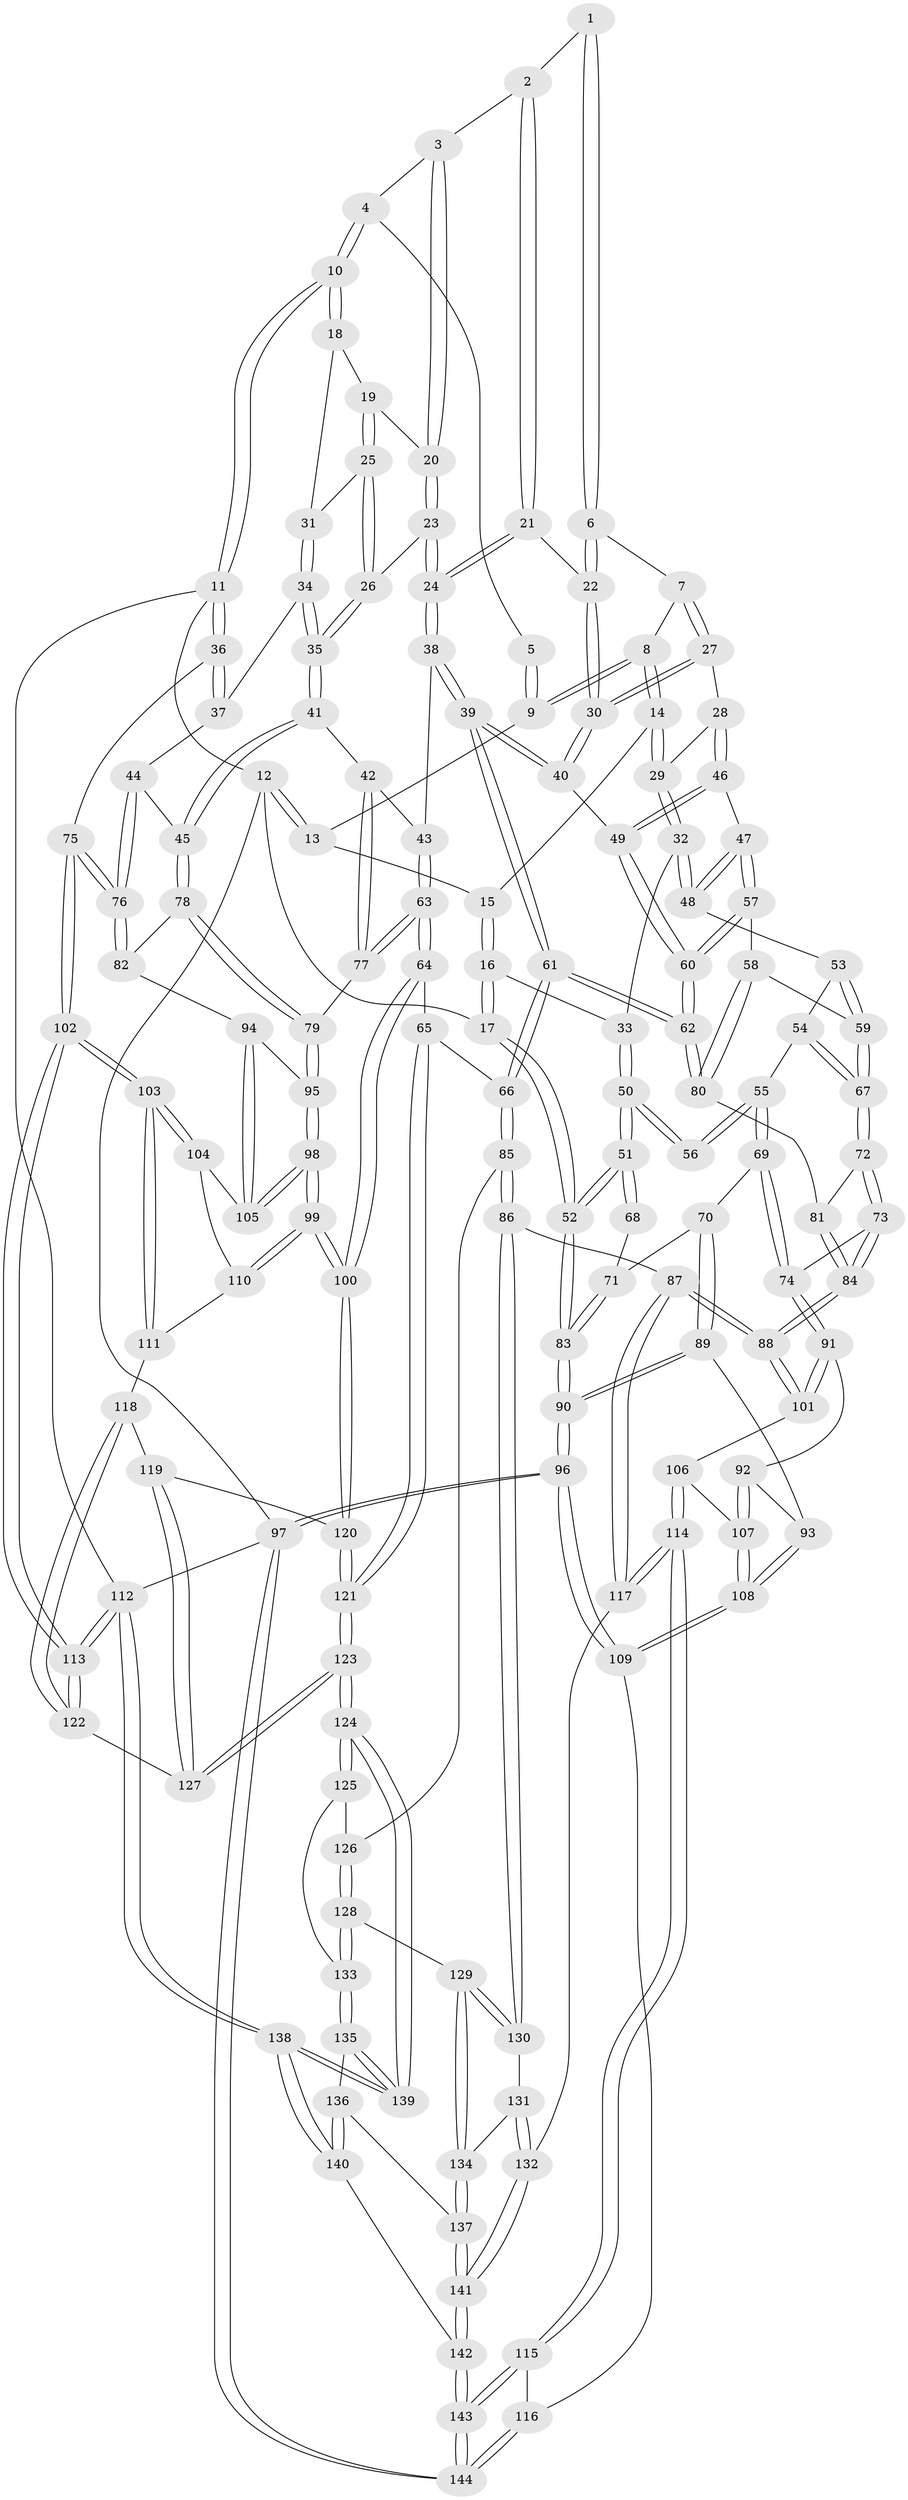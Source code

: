// Generated by graph-tools (version 1.1) at 2025/17/03/09/25 04:17:11]
// undirected, 144 vertices, 357 edges
graph export_dot {
graph [start="1"]
  node [color=gray90,style=filled];
  1 [pos="+0.5434210454176965+0.028312156666646094"];
  2 [pos="+0.6650289203601968+0.006972269057417285"];
  3 [pos="+0.6968229278459475+0"];
  4 [pos="+0.717356433109819+0"];
  5 [pos="+0.4637980251789876+0"];
  6 [pos="+0.5387876256622889+0.08624197257078003"];
  7 [pos="+0.4389168142797478+0.05347053558717146"];
  8 [pos="+0.35983803429031164+0"];
  9 [pos="+0.3703457962160952+0"];
  10 [pos="+1+0"];
  11 [pos="+1+0"];
  12 [pos="+0+0"];
  13 [pos="+0.09765517408056354+0"];
  14 [pos="+0.30066597030287673+0.06759811054292067"];
  15 [pos="+0.19024359725241366+0.053023551196460544"];
  16 [pos="+0.05321120727918892+0.06298940696075836"];
  17 [pos="+0+0"];
  18 [pos="+0.927139303071096+0.07196221927366815"];
  19 [pos="+0.8319224683925456+0.0908037813563539"];
  20 [pos="+0.7684297984307797+0.07567749979990922"];
  21 [pos="+0.6076474315355723+0.1333287475592771"];
  22 [pos="+0.6010020462428804+0.13392685068820037"];
  23 [pos="+0.7394380925058921+0.16324761453956788"];
  24 [pos="+0.6553680702943108+0.17819796680740702"];
  25 [pos="+0.8068976070870986+0.16976390118499862"];
  26 [pos="+0.7814546852663363+0.18832230300259287"];
  27 [pos="+0.4600985944477754+0.21263198887116924"];
  28 [pos="+0.35645687837623147+0.2030653245988746"];
  29 [pos="+0.2923105967991592+0.11319685535719627"];
  30 [pos="+0.4798044233452755+0.22542158913159005"];
  31 [pos="+0.9154435991241452+0.15837254647687882"];
  32 [pos="+0.16327401725941096+0.20726893848828162"];
  33 [pos="+0.13642098818935072+0.20245993623507577"];
  34 [pos="+0.9166651999161007+0.1648335847972402"];
  35 [pos="+0.8125218579826828+0.2713632764406993"];
  36 [pos="+1+0.2284167114981854"];
  37 [pos="+0.9529488337806998+0.21359025729155445"];
  38 [pos="+0.6638685158689995+0.31226333125882455"];
  39 [pos="+0.6036457979685415+0.3361822794331038"];
  40 [pos="+0.48630800673506136+0.2578825936906527"];
  41 [pos="+0.8096230632012851+0.33002169883770677"];
  42 [pos="+0.7447605895371361+0.3383861857392996"];
  43 [pos="+0.6734141077641964+0.31647217908482944"];
  44 [pos="+0.9161145810841651+0.3360636571742297"];
  45 [pos="+0.8473500856420642+0.3535137456842096"];
  46 [pos="+0.31983295094777603+0.2848075362878256"];
  47 [pos="+0.29752354103566264+0.305083020146656"];
  48 [pos="+0.19824754162349636+0.25945886513367017"];
  49 [pos="+0.4424191618864127+0.3267169194479871"];
  50 [pos="+0.07748148319037515+0.2556041782373802"];
  51 [pos="+0+0.31508504757518135"];
  52 [pos="+0+0.32153682661258937"];
  53 [pos="+0.1862708491212626+0.3097131206711682"];
  54 [pos="+0.1152233732363221+0.3732835521235611"];
  55 [pos="+0.10679154272427975+0.372177832715677"];
  56 [pos="+0.10648381819770948+0.3719907579156057"];
  57 [pos="+0.2990750833139412+0.34259561795723237"];
  58 [pos="+0.26552385747643004+0.39275623281840105"];
  59 [pos="+0.2161799954979869+0.4074545133408348"];
  60 [pos="+0.42998776301341224+0.41594145369673025"];
  61 [pos="+0.5035479098675567+0.549508427101479"];
  62 [pos="+0.45660426177255903+0.4969421465390411"];
  63 [pos="+0.6576984587295572+0.5208110652187324"];
  64 [pos="+0.6284386425574985+0.5460173920492133"];
  65 [pos="+0.5433227638933003+0.557482491090198"];
  66 [pos="+0.5068560507020212+0.5598936713062893"];
  67 [pos="+0.19636472496984506+0.4244380625885156"];
  68 [pos="+0.09833214269714666+0.3740336605915827"];
  69 [pos="+0.09139192760078553+0.48564656187024247"];
  70 [pos="+0.07041041910767612+0.48970597495799933"];
  71 [pos="+0.023362659915686285+0.43578613796507815"];
  72 [pos="+0.1919233814230973+0.44597578025032664"];
  73 [pos="+0.18103384127148306+0.4894898926276319"];
  74 [pos="+0.12632601070709074+0.4932431853585548"];
  75 [pos="+1+0.4008998456374883"];
  76 [pos="+1+0.40137429803129865"];
  77 [pos="+0.7072350005556691+0.48787766922109155"];
  78 [pos="+0.8480383955501242+0.3643950643498928"];
  79 [pos="+0.8134048340263242+0.4968218069492336"];
  80 [pos="+0.3203752973083437+0.4709841250003964"];
  81 [pos="+0.31354187331283895+0.47549244931432405"];
  82 [pos="+0.941963296405258+0.49664745479350164"];
  83 [pos="+0+0.32732865678921325"];
  84 [pos="+0.22000501046647358+0.5444766931831477"];
  85 [pos="+0.5033001864600936+0.5686234779682436"];
  86 [pos="+0.3627753113607158+0.6712619752976977"];
  87 [pos="+0.2939370309437173+0.6607653008299631"];
  88 [pos="+0.2292058297397349+0.6116557671311595"];
  89 [pos="+0.028575882158832805+0.5509633565615832"];
  90 [pos="+0+0.6668865913733341"];
  91 [pos="+0.11380858281037906+0.5601458751452686"];
  92 [pos="+0.07744786573257215+0.5743718362375261"];
  93 [pos="+0.05855184895945882+0.5693392090137849"];
  94 [pos="+0.9346701124385002+0.509667091532889"];
  95 [pos="+0.8212369469984033+0.5119853124407173"];
  96 [pos="+0+0.7796527204570467"];
  97 [pos="+0+1"];
  98 [pos="+0.817151251335878+0.5999880367504452"];
  99 [pos="+0.8124767117424009+0.6238535497228443"];
  100 [pos="+0.7978634290747606+0.6459170046443973"];
  101 [pos="+0.18416446712936638+0.6233871233227571"];
  102 [pos="+1+0.6418618400031186"];
  103 [pos="+1+0.6294136530461224"];
  104 [pos="+0.9504245020935898+0.5719085284378969"];
  105 [pos="+0.9364825397884656+0.5296000790157781"];
  106 [pos="+0.1566749849721299+0.6365472893287829"];
  107 [pos="+0.1418556736787609+0.6377287507457337"];
  108 [pos="+0.08464349779678314+0.660656042216133"];
  109 [pos="+0+0.7912105931787167"];
  110 [pos="+0.9140970582396766+0.6035116897693202"];
  111 [pos="+0.948376881303763+0.6742981455790201"];
  112 [pos="+1+1"];
  113 [pos="+1+0.9503616637303837"];
  114 [pos="+0.12432157904296261+0.8479098377257387"];
  115 [pos="+0.10726322957501724+0.8491192025708851"];
  116 [pos="+0.08112007095919499+0.8441300206738898"];
  117 [pos="+0.13570406371479973+0.8491611716776234"];
  118 [pos="+0.9345574481746207+0.688136526602248"];
  119 [pos="+0.8731918615569901+0.705470161500061"];
  120 [pos="+0.8024124534660612+0.7061832980231006"];
  121 [pos="+0.779706253962397+0.7546765602429086"];
  122 [pos="+1+0.8274159116365694"];
  123 [pos="+0.7493543426072129+0.8381451633939699"];
  124 [pos="+0.7261821556328463+0.8652113665540156"];
  125 [pos="+0.6187076273382837+0.7778453650463887"];
  126 [pos="+0.5701203585785912+0.7126774449496374"];
  127 [pos="+1+0.8247482554967205"];
  128 [pos="+0.4227180734145189+0.8489817212380124"];
  129 [pos="+0.41255793196731017+0.8434908153825683"];
  130 [pos="+0.3725210255977971+0.765881909211829"];
  131 [pos="+0.23571984792164938+0.8571986447010602"];
  132 [pos="+0.15360862427334235+0.8602089111534804"];
  133 [pos="+0.4377096656846801+0.8619632278566305"];
  134 [pos="+0.33253742833312483+0.9109058773945874"];
  135 [pos="+0.44208450020587425+0.8688506787270781"];
  136 [pos="+0.41486909120827004+0.9297426701495336"];
  137 [pos="+0.32138347589098504+0.9790039474710313"];
  138 [pos="+0.7078160408987852+1"];
  139 [pos="+0.6982118213773448+1"];
  140 [pos="+0.31954763495996824+1"];
  141 [pos="+0.2923258904383018+1"];
  142 [pos="+0.31262544874062226+1"];
  143 [pos="+0.09046567188990128+1"];
  144 [pos="+0+1"];
  1 -- 2;
  1 -- 6;
  1 -- 6;
  2 -- 3;
  2 -- 21;
  2 -- 21;
  3 -- 4;
  3 -- 20;
  3 -- 20;
  4 -- 5;
  4 -- 10;
  4 -- 10;
  5 -- 9;
  5 -- 9;
  6 -- 7;
  6 -- 22;
  6 -- 22;
  7 -- 8;
  7 -- 27;
  7 -- 27;
  8 -- 9;
  8 -- 9;
  8 -- 14;
  8 -- 14;
  9 -- 13;
  10 -- 11;
  10 -- 11;
  10 -- 18;
  10 -- 18;
  11 -- 12;
  11 -- 36;
  11 -- 36;
  11 -- 112;
  12 -- 13;
  12 -- 13;
  12 -- 17;
  12 -- 97;
  13 -- 15;
  14 -- 15;
  14 -- 29;
  14 -- 29;
  15 -- 16;
  15 -- 16;
  16 -- 17;
  16 -- 17;
  16 -- 33;
  17 -- 52;
  17 -- 52;
  18 -- 19;
  18 -- 31;
  19 -- 20;
  19 -- 25;
  19 -- 25;
  20 -- 23;
  20 -- 23;
  21 -- 22;
  21 -- 24;
  21 -- 24;
  22 -- 30;
  22 -- 30;
  23 -- 24;
  23 -- 24;
  23 -- 26;
  24 -- 38;
  24 -- 38;
  25 -- 26;
  25 -- 26;
  25 -- 31;
  26 -- 35;
  26 -- 35;
  27 -- 28;
  27 -- 30;
  27 -- 30;
  28 -- 29;
  28 -- 46;
  28 -- 46;
  29 -- 32;
  29 -- 32;
  30 -- 40;
  30 -- 40;
  31 -- 34;
  31 -- 34;
  32 -- 33;
  32 -- 48;
  32 -- 48;
  33 -- 50;
  33 -- 50;
  34 -- 35;
  34 -- 35;
  34 -- 37;
  35 -- 41;
  35 -- 41;
  36 -- 37;
  36 -- 37;
  36 -- 75;
  37 -- 44;
  38 -- 39;
  38 -- 39;
  38 -- 43;
  39 -- 40;
  39 -- 40;
  39 -- 61;
  39 -- 61;
  40 -- 49;
  41 -- 42;
  41 -- 45;
  41 -- 45;
  42 -- 43;
  42 -- 77;
  42 -- 77;
  43 -- 63;
  43 -- 63;
  44 -- 45;
  44 -- 76;
  44 -- 76;
  45 -- 78;
  45 -- 78;
  46 -- 47;
  46 -- 49;
  46 -- 49;
  47 -- 48;
  47 -- 48;
  47 -- 57;
  47 -- 57;
  48 -- 53;
  49 -- 60;
  49 -- 60;
  50 -- 51;
  50 -- 51;
  50 -- 56;
  50 -- 56;
  51 -- 52;
  51 -- 52;
  51 -- 68;
  51 -- 68;
  52 -- 83;
  52 -- 83;
  53 -- 54;
  53 -- 59;
  53 -- 59;
  54 -- 55;
  54 -- 67;
  54 -- 67;
  55 -- 56;
  55 -- 56;
  55 -- 69;
  55 -- 69;
  57 -- 58;
  57 -- 60;
  57 -- 60;
  58 -- 59;
  58 -- 80;
  58 -- 80;
  59 -- 67;
  59 -- 67;
  60 -- 62;
  60 -- 62;
  61 -- 62;
  61 -- 62;
  61 -- 66;
  61 -- 66;
  62 -- 80;
  62 -- 80;
  63 -- 64;
  63 -- 64;
  63 -- 77;
  63 -- 77;
  64 -- 65;
  64 -- 100;
  64 -- 100;
  65 -- 66;
  65 -- 121;
  65 -- 121;
  66 -- 85;
  66 -- 85;
  67 -- 72;
  67 -- 72;
  68 -- 71;
  69 -- 70;
  69 -- 74;
  69 -- 74;
  70 -- 71;
  70 -- 89;
  70 -- 89;
  71 -- 83;
  71 -- 83;
  72 -- 73;
  72 -- 73;
  72 -- 81;
  73 -- 74;
  73 -- 84;
  73 -- 84;
  74 -- 91;
  74 -- 91;
  75 -- 76;
  75 -- 76;
  75 -- 102;
  75 -- 102;
  76 -- 82;
  76 -- 82;
  77 -- 79;
  78 -- 79;
  78 -- 79;
  78 -- 82;
  79 -- 95;
  79 -- 95;
  80 -- 81;
  81 -- 84;
  81 -- 84;
  82 -- 94;
  83 -- 90;
  83 -- 90;
  84 -- 88;
  84 -- 88;
  85 -- 86;
  85 -- 86;
  85 -- 126;
  86 -- 87;
  86 -- 130;
  86 -- 130;
  87 -- 88;
  87 -- 88;
  87 -- 117;
  87 -- 117;
  88 -- 101;
  88 -- 101;
  89 -- 90;
  89 -- 90;
  89 -- 93;
  90 -- 96;
  90 -- 96;
  91 -- 92;
  91 -- 101;
  91 -- 101;
  92 -- 93;
  92 -- 107;
  92 -- 107;
  93 -- 108;
  93 -- 108;
  94 -- 95;
  94 -- 105;
  94 -- 105;
  95 -- 98;
  95 -- 98;
  96 -- 97;
  96 -- 97;
  96 -- 109;
  96 -- 109;
  97 -- 144;
  97 -- 144;
  97 -- 112;
  98 -- 99;
  98 -- 99;
  98 -- 105;
  98 -- 105;
  99 -- 100;
  99 -- 100;
  99 -- 110;
  99 -- 110;
  100 -- 120;
  100 -- 120;
  101 -- 106;
  102 -- 103;
  102 -- 103;
  102 -- 113;
  102 -- 113;
  103 -- 104;
  103 -- 104;
  103 -- 111;
  103 -- 111;
  104 -- 105;
  104 -- 110;
  106 -- 107;
  106 -- 114;
  106 -- 114;
  107 -- 108;
  107 -- 108;
  108 -- 109;
  108 -- 109;
  109 -- 116;
  110 -- 111;
  111 -- 118;
  112 -- 113;
  112 -- 113;
  112 -- 138;
  112 -- 138;
  113 -- 122;
  113 -- 122;
  114 -- 115;
  114 -- 115;
  114 -- 117;
  114 -- 117;
  115 -- 116;
  115 -- 143;
  115 -- 143;
  116 -- 144;
  116 -- 144;
  117 -- 132;
  118 -- 119;
  118 -- 122;
  118 -- 122;
  119 -- 120;
  119 -- 127;
  119 -- 127;
  120 -- 121;
  120 -- 121;
  121 -- 123;
  121 -- 123;
  122 -- 127;
  123 -- 124;
  123 -- 124;
  123 -- 127;
  123 -- 127;
  124 -- 125;
  124 -- 125;
  124 -- 139;
  124 -- 139;
  125 -- 126;
  125 -- 133;
  126 -- 128;
  126 -- 128;
  128 -- 129;
  128 -- 133;
  128 -- 133;
  129 -- 130;
  129 -- 130;
  129 -- 134;
  129 -- 134;
  130 -- 131;
  131 -- 132;
  131 -- 132;
  131 -- 134;
  132 -- 141;
  132 -- 141;
  133 -- 135;
  133 -- 135;
  134 -- 137;
  134 -- 137;
  135 -- 136;
  135 -- 139;
  135 -- 139;
  136 -- 137;
  136 -- 140;
  136 -- 140;
  137 -- 141;
  137 -- 141;
  138 -- 139;
  138 -- 139;
  138 -- 140;
  138 -- 140;
  140 -- 142;
  141 -- 142;
  141 -- 142;
  142 -- 143;
  142 -- 143;
  143 -- 144;
  143 -- 144;
}
